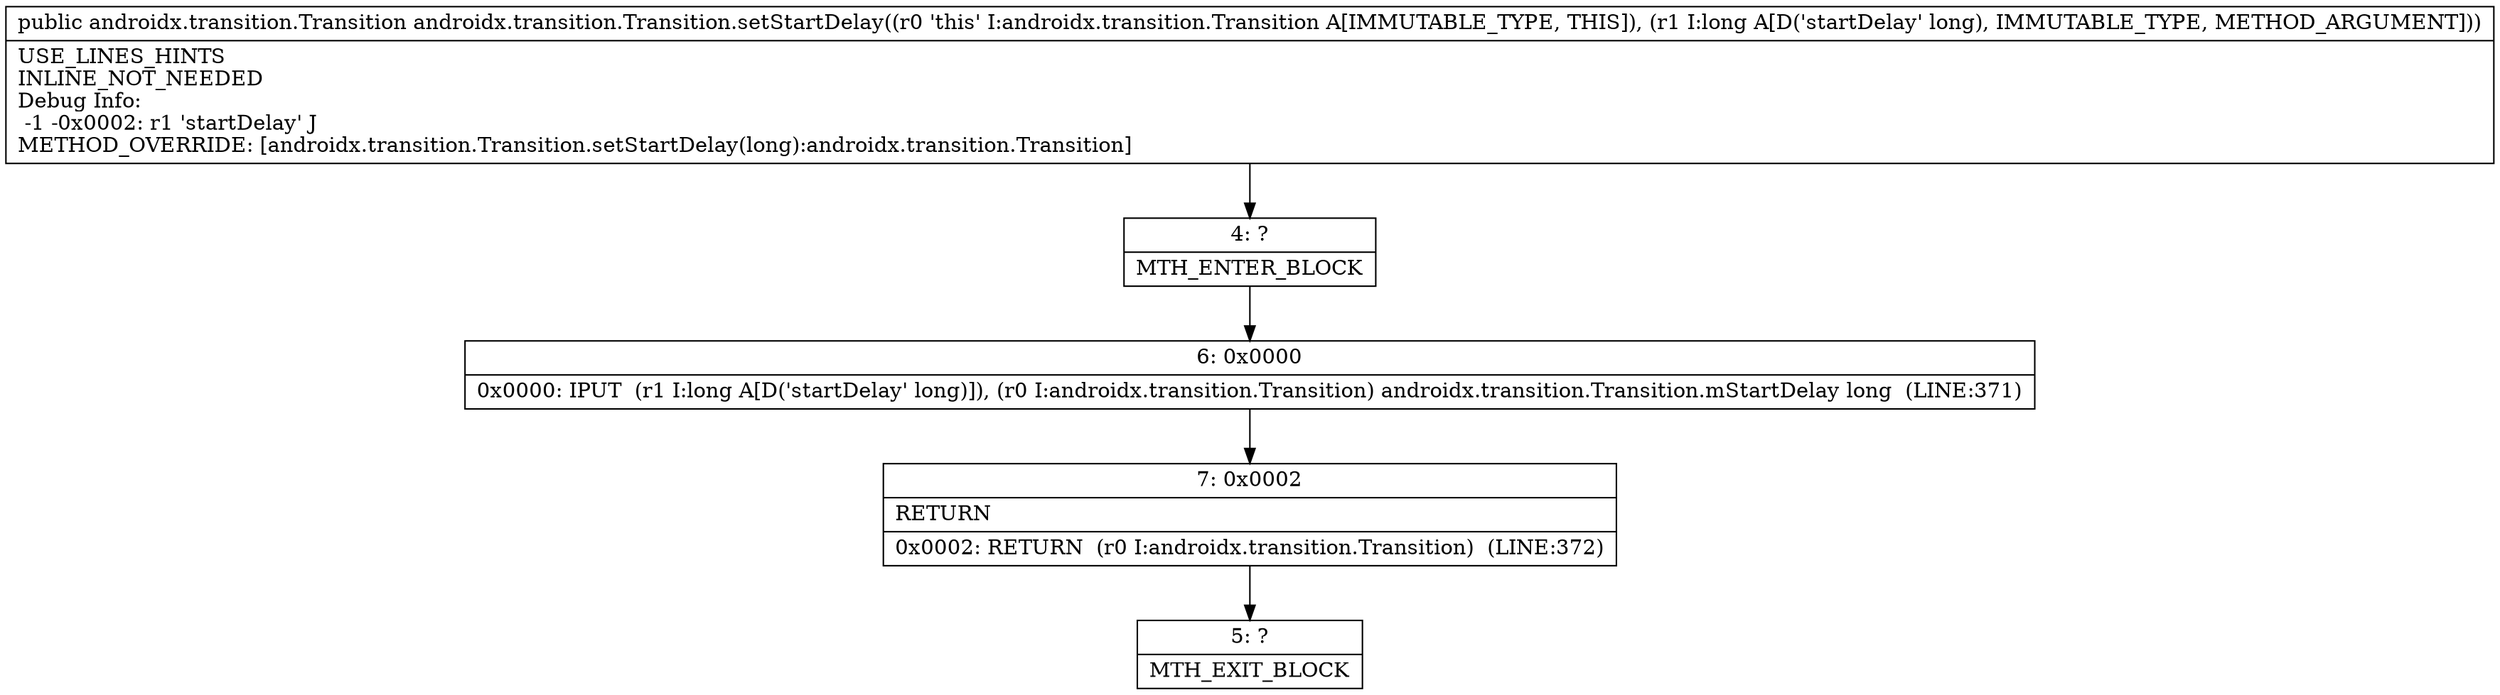 digraph "CFG forandroidx.transition.Transition.setStartDelay(J)Landroidx\/transition\/Transition;" {
Node_4 [shape=record,label="{4\:\ ?|MTH_ENTER_BLOCK\l}"];
Node_6 [shape=record,label="{6\:\ 0x0000|0x0000: IPUT  (r1 I:long A[D('startDelay' long)]), (r0 I:androidx.transition.Transition) androidx.transition.Transition.mStartDelay long  (LINE:371)\l}"];
Node_7 [shape=record,label="{7\:\ 0x0002|RETURN\l|0x0002: RETURN  (r0 I:androidx.transition.Transition)  (LINE:372)\l}"];
Node_5 [shape=record,label="{5\:\ ?|MTH_EXIT_BLOCK\l}"];
MethodNode[shape=record,label="{public androidx.transition.Transition androidx.transition.Transition.setStartDelay((r0 'this' I:androidx.transition.Transition A[IMMUTABLE_TYPE, THIS]), (r1 I:long A[D('startDelay' long), IMMUTABLE_TYPE, METHOD_ARGUMENT]))  | USE_LINES_HINTS\lINLINE_NOT_NEEDED\lDebug Info:\l  \-1 \-0x0002: r1 'startDelay' J\lMETHOD_OVERRIDE: [androidx.transition.Transition.setStartDelay(long):androidx.transition.Transition]\l}"];
MethodNode -> Node_4;Node_4 -> Node_6;
Node_6 -> Node_7;
Node_7 -> Node_5;
}


